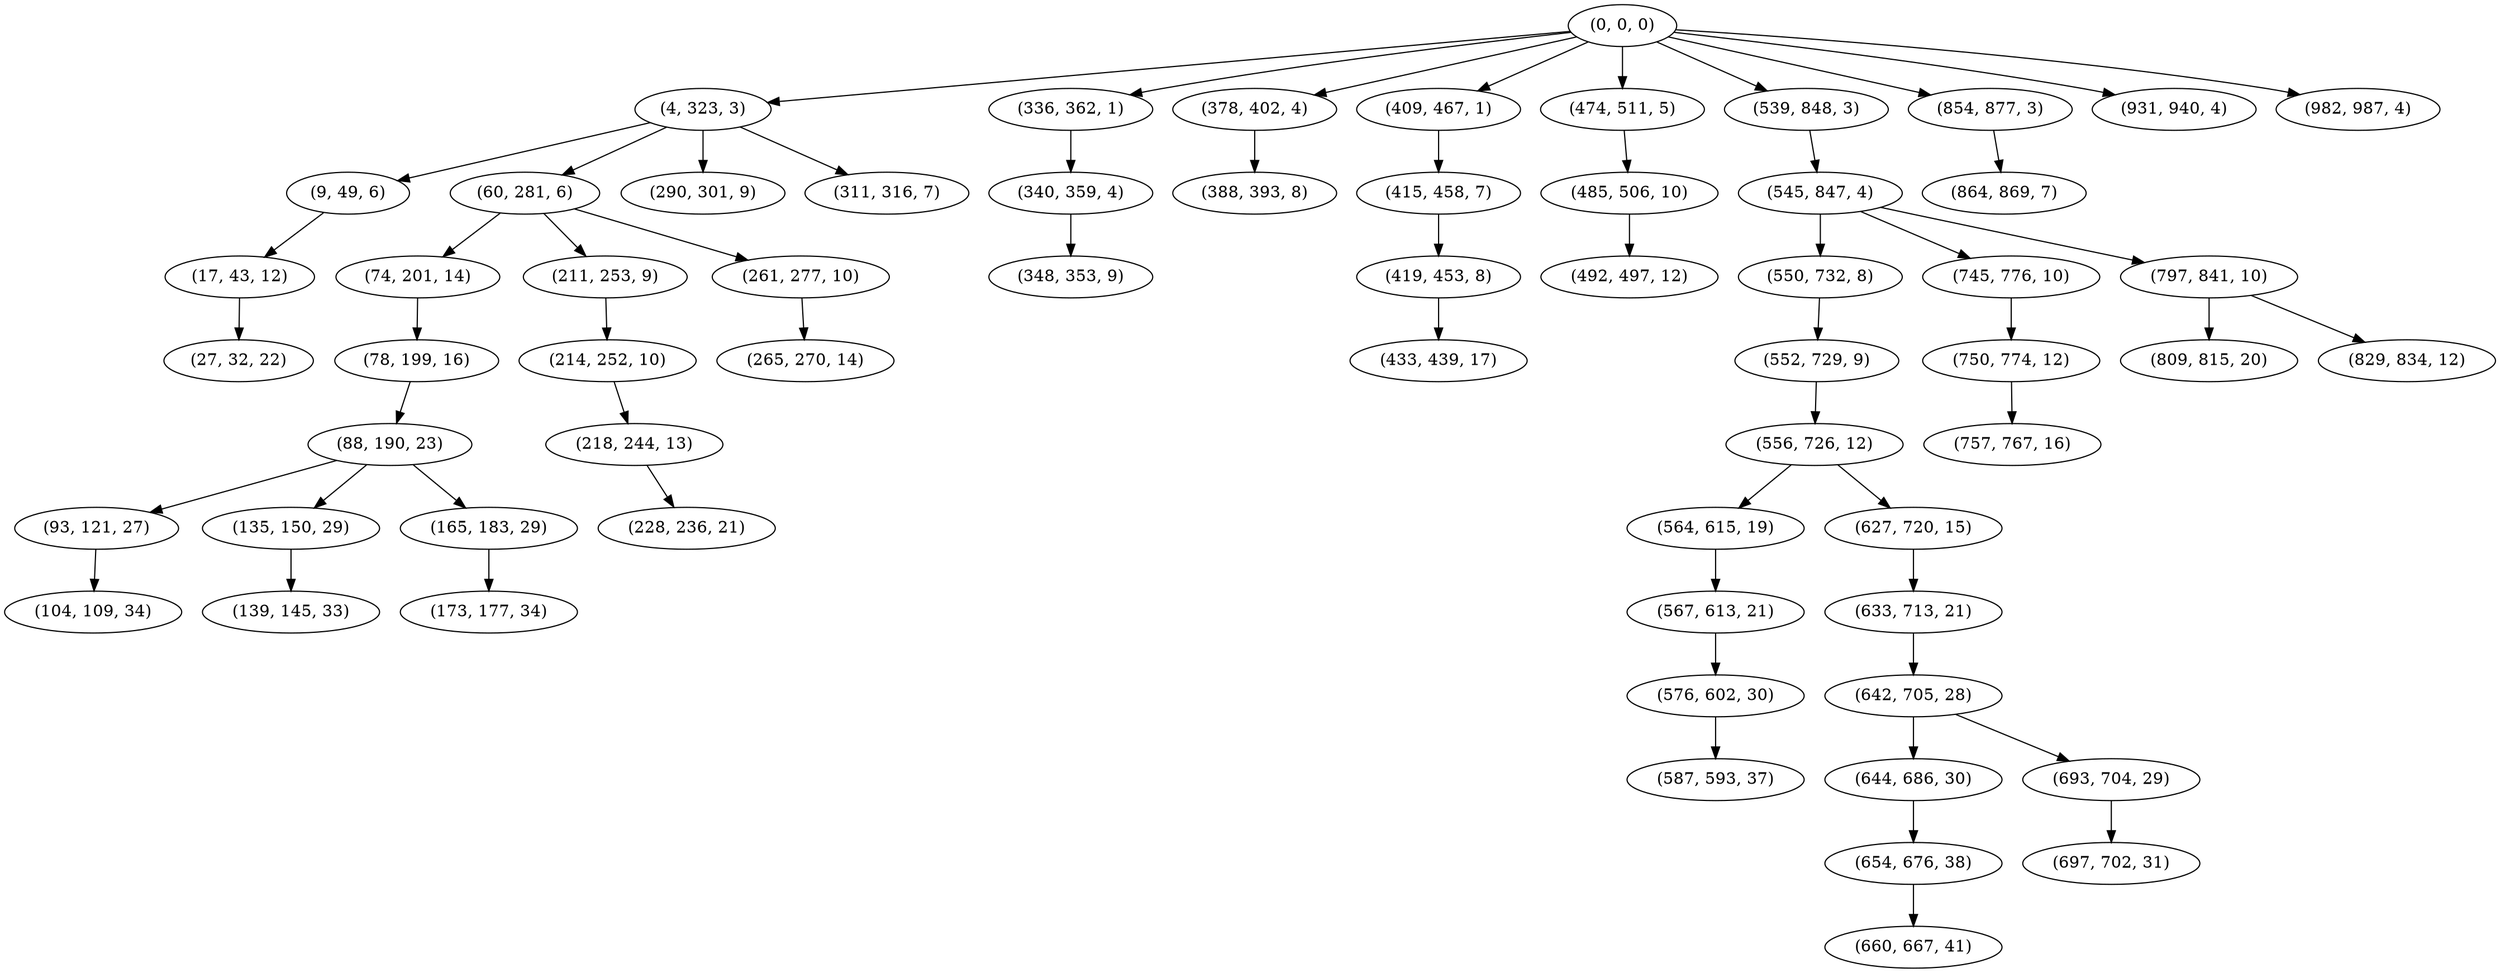 digraph tree {
    "(0, 0, 0)";
    "(4, 323, 3)";
    "(9, 49, 6)";
    "(17, 43, 12)";
    "(27, 32, 22)";
    "(60, 281, 6)";
    "(74, 201, 14)";
    "(78, 199, 16)";
    "(88, 190, 23)";
    "(93, 121, 27)";
    "(104, 109, 34)";
    "(135, 150, 29)";
    "(139, 145, 33)";
    "(165, 183, 29)";
    "(173, 177, 34)";
    "(211, 253, 9)";
    "(214, 252, 10)";
    "(218, 244, 13)";
    "(228, 236, 21)";
    "(261, 277, 10)";
    "(265, 270, 14)";
    "(290, 301, 9)";
    "(311, 316, 7)";
    "(336, 362, 1)";
    "(340, 359, 4)";
    "(348, 353, 9)";
    "(378, 402, 4)";
    "(388, 393, 8)";
    "(409, 467, 1)";
    "(415, 458, 7)";
    "(419, 453, 8)";
    "(433, 439, 17)";
    "(474, 511, 5)";
    "(485, 506, 10)";
    "(492, 497, 12)";
    "(539, 848, 3)";
    "(545, 847, 4)";
    "(550, 732, 8)";
    "(552, 729, 9)";
    "(556, 726, 12)";
    "(564, 615, 19)";
    "(567, 613, 21)";
    "(576, 602, 30)";
    "(587, 593, 37)";
    "(627, 720, 15)";
    "(633, 713, 21)";
    "(642, 705, 28)";
    "(644, 686, 30)";
    "(654, 676, 38)";
    "(660, 667, 41)";
    "(693, 704, 29)";
    "(697, 702, 31)";
    "(745, 776, 10)";
    "(750, 774, 12)";
    "(757, 767, 16)";
    "(797, 841, 10)";
    "(809, 815, 20)";
    "(829, 834, 12)";
    "(854, 877, 3)";
    "(864, 869, 7)";
    "(931, 940, 4)";
    "(982, 987, 4)";
    "(0, 0, 0)" -> "(4, 323, 3)";
    "(0, 0, 0)" -> "(336, 362, 1)";
    "(0, 0, 0)" -> "(378, 402, 4)";
    "(0, 0, 0)" -> "(409, 467, 1)";
    "(0, 0, 0)" -> "(474, 511, 5)";
    "(0, 0, 0)" -> "(539, 848, 3)";
    "(0, 0, 0)" -> "(854, 877, 3)";
    "(0, 0, 0)" -> "(931, 940, 4)";
    "(0, 0, 0)" -> "(982, 987, 4)";
    "(4, 323, 3)" -> "(9, 49, 6)";
    "(4, 323, 3)" -> "(60, 281, 6)";
    "(4, 323, 3)" -> "(290, 301, 9)";
    "(4, 323, 3)" -> "(311, 316, 7)";
    "(9, 49, 6)" -> "(17, 43, 12)";
    "(17, 43, 12)" -> "(27, 32, 22)";
    "(60, 281, 6)" -> "(74, 201, 14)";
    "(60, 281, 6)" -> "(211, 253, 9)";
    "(60, 281, 6)" -> "(261, 277, 10)";
    "(74, 201, 14)" -> "(78, 199, 16)";
    "(78, 199, 16)" -> "(88, 190, 23)";
    "(88, 190, 23)" -> "(93, 121, 27)";
    "(88, 190, 23)" -> "(135, 150, 29)";
    "(88, 190, 23)" -> "(165, 183, 29)";
    "(93, 121, 27)" -> "(104, 109, 34)";
    "(135, 150, 29)" -> "(139, 145, 33)";
    "(165, 183, 29)" -> "(173, 177, 34)";
    "(211, 253, 9)" -> "(214, 252, 10)";
    "(214, 252, 10)" -> "(218, 244, 13)";
    "(218, 244, 13)" -> "(228, 236, 21)";
    "(261, 277, 10)" -> "(265, 270, 14)";
    "(336, 362, 1)" -> "(340, 359, 4)";
    "(340, 359, 4)" -> "(348, 353, 9)";
    "(378, 402, 4)" -> "(388, 393, 8)";
    "(409, 467, 1)" -> "(415, 458, 7)";
    "(415, 458, 7)" -> "(419, 453, 8)";
    "(419, 453, 8)" -> "(433, 439, 17)";
    "(474, 511, 5)" -> "(485, 506, 10)";
    "(485, 506, 10)" -> "(492, 497, 12)";
    "(539, 848, 3)" -> "(545, 847, 4)";
    "(545, 847, 4)" -> "(550, 732, 8)";
    "(545, 847, 4)" -> "(745, 776, 10)";
    "(545, 847, 4)" -> "(797, 841, 10)";
    "(550, 732, 8)" -> "(552, 729, 9)";
    "(552, 729, 9)" -> "(556, 726, 12)";
    "(556, 726, 12)" -> "(564, 615, 19)";
    "(556, 726, 12)" -> "(627, 720, 15)";
    "(564, 615, 19)" -> "(567, 613, 21)";
    "(567, 613, 21)" -> "(576, 602, 30)";
    "(576, 602, 30)" -> "(587, 593, 37)";
    "(627, 720, 15)" -> "(633, 713, 21)";
    "(633, 713, 21)" -> "(642, 705, 28)";
    "(642, 705, 28)" -> "(644, 686, 30)";
    "(642, 705, 28)" -> "(693, 704, 29)";
    "(644, 686, 30)" -> "(654, 676, 38)";
    "(654, 676, 38)" -> "(660, 667, 41)";
    "(693, 704, 29)" -> "(697, 702, 31)";
    "(745, 776, 10)" -> "(750, 774, 12)";
    "(750, 774, 12)" -> "(757, 767, 16)";
    "(797, 841, 10)" -> "(809, 815, 20)";
    "(797, 841, 10)" -> "(829, 834, 12)";
    "(854, 877, 3)" -> "(864, 869, 7)";
}
